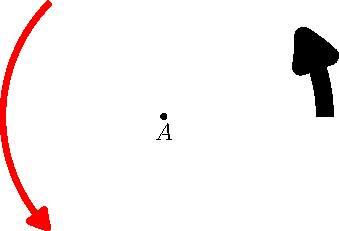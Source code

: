 import geometry;
size(6cm,0);

// currentcoordsys=cartesiansystem((1,2),i=(1,0.5),j=(-0.5,.75));
// show(currentcoordsys, xpen=invisible);

point A=(-1,1);
dot("$A$",A,S);

arc a=arc(circle(A, 2), 0, 30);
draw(a,linewidth(3mm),ArcArrow(5mm));

/*<asyxml><view file="modules/geometry.asy" type="arc" signature="arc(explicit arc,abscissa,abscissa)"/></asyxml>*/
draw(arc(a,angabscissa(135),angabscissa(225)),1mm+red,ArcArrow(3mm),TrueMargin(0,0.5mm));